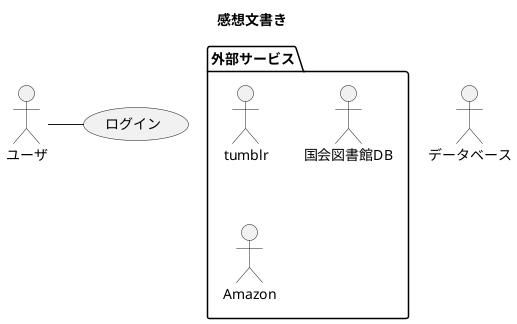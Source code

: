 @startuml
title 感想文書き

package 外部サービス {
  actor tumblr as tumblr
  actor 国会図書館DB as ndl
  actor Amazon as aws
}

actor ユーザ as user
usecase ログイン as login

actor データベース as db


user - login

@enduml
